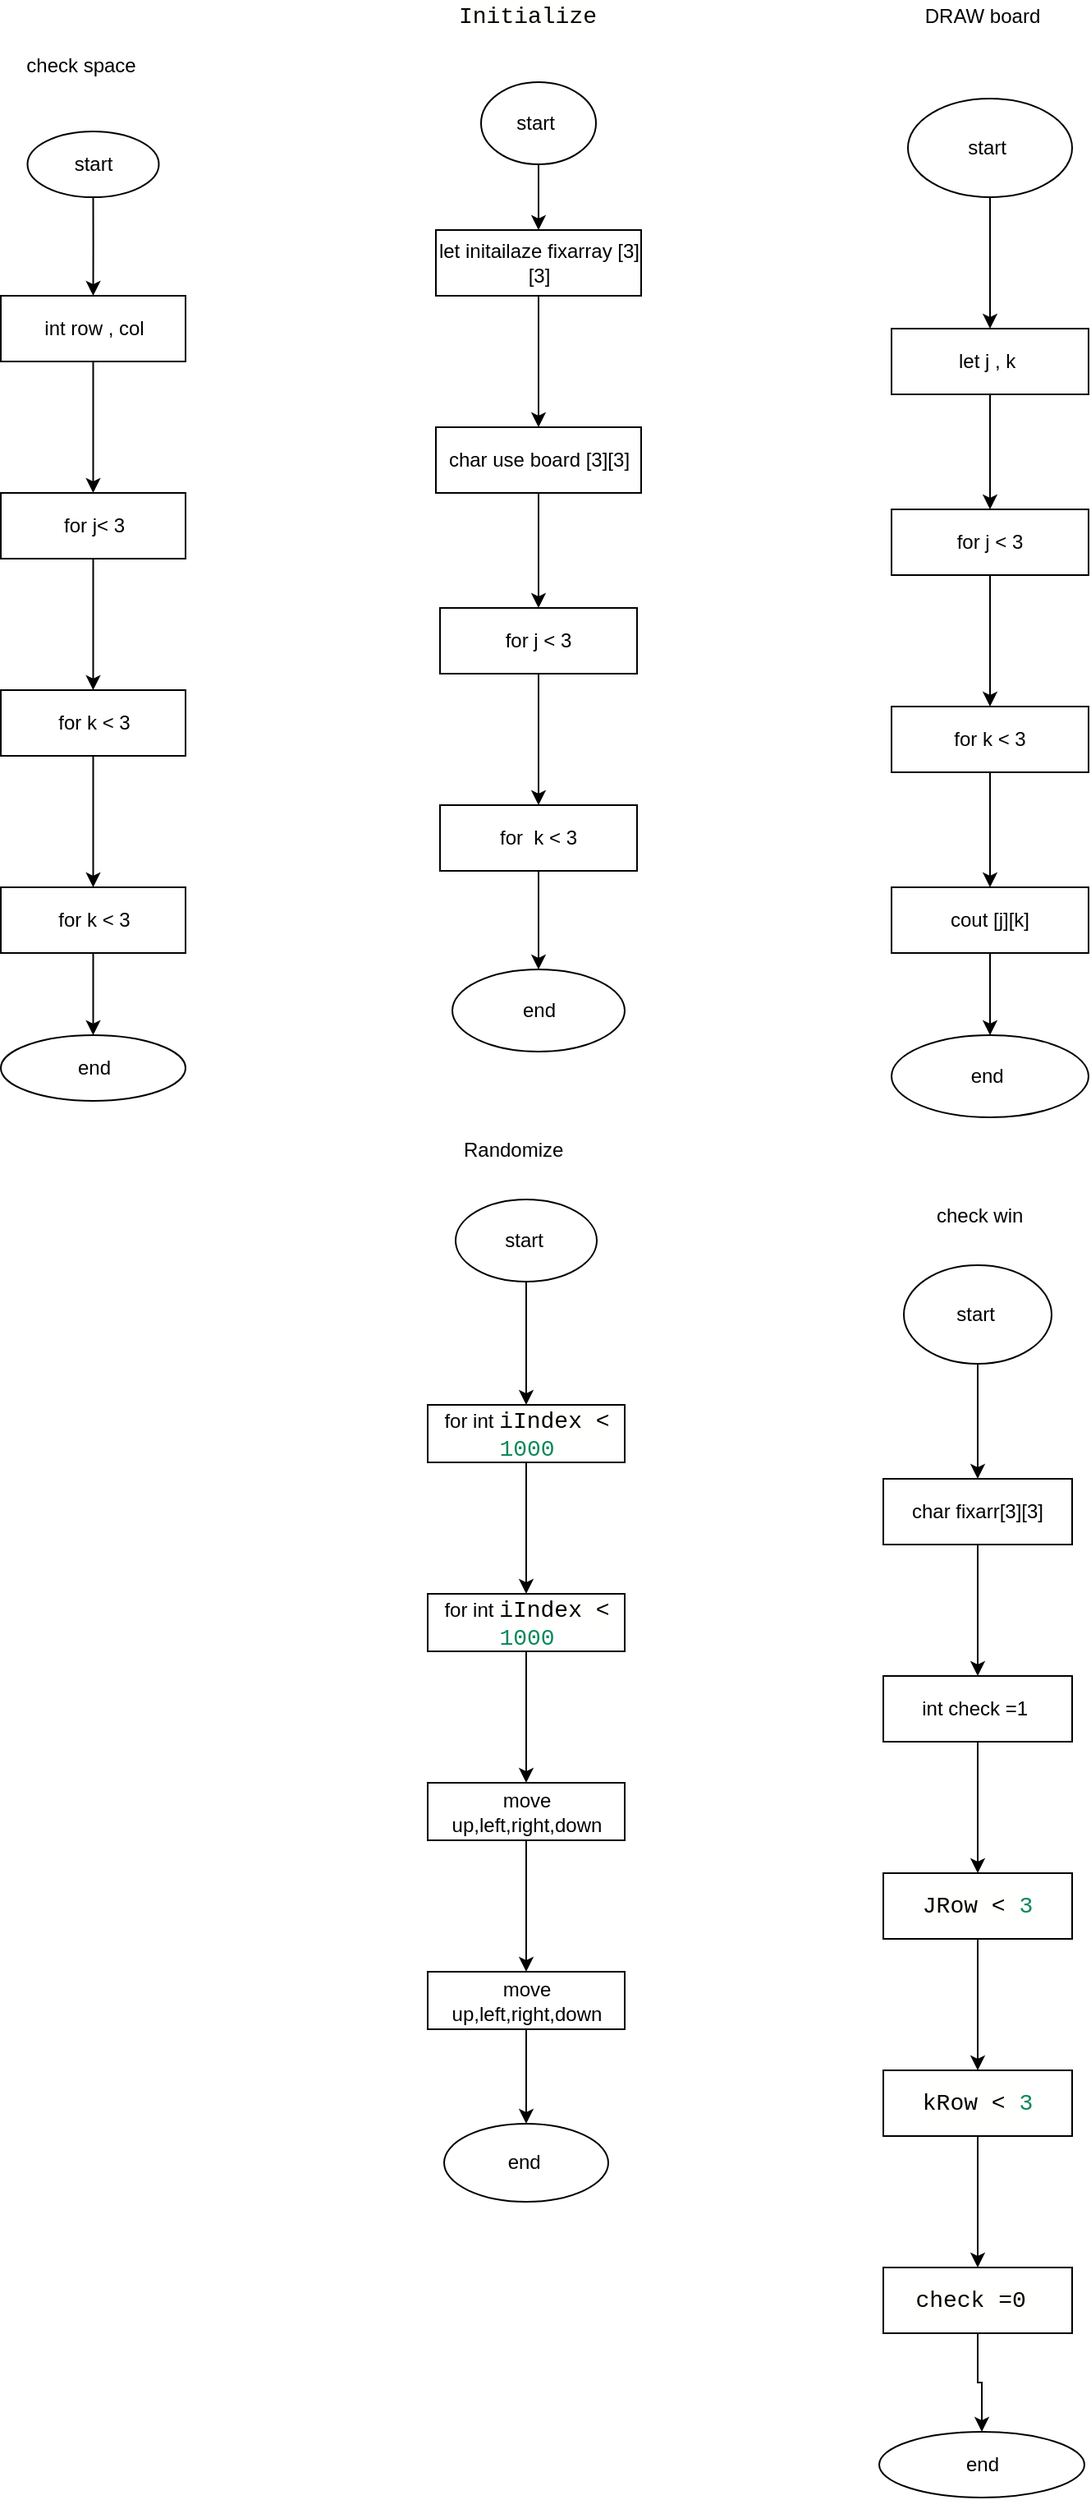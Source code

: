 <mxfile version="13.6.0" type="device"><diagram id="C5RBs43oDa-KdzZeNtuy" name="Page-1"><mxGraphModel dx="1209" dy="672" grid="1" gridSize="10" guides="1" tooltips="1" connect="1" arrows="1" fold="1" page="1" pageScale="1" pageWidth="827" pageHeight="1169" math="0" shadow="0"><root><mxCell id="WIyWlLk6GJQsqaUBKTNV-0"/><mxCell id="WIyWlLk6GJQsqaUBKTNV-1" parent="WIyWlLk6GJQsqaUBKTNV-0"/><mxCell id="FRVXNxdmEoR9gbVn5l6q-42" value="" style="edgeStyle=orthogonalEdgeStyle;rounded=0;orthogonalLoop=1;jettySize=auto;html=1;" edge="1" parent="WIyWlLk6GJQsqaUBKTNV-1" source="FRVXNxdmEoR9gbVn5l6q-40" target="FRVXNxdmEoR9gbVn5l6q-41"><mxGeometry relative="1" as="geometry"/></mxCell><mxCell id="FRVXNxdmEoR9gbVn5l6q-40" value="start&amp;nbsp;" style="ellipse;whiteSpace=wrap;html=1;" vertex="1" parent="WIyWlLk6GJQsqaUBKTNV-1"><mxGeometry x="370" y="90" width="70" height="50" as="geometry"/></mxCell><mxCell id="FRVXNxdmEoR9gbVn5l6q-44" value="" style="edgeStyle=orthogonalEdgeStyle;rounded=0;orthogonalLoop=1;jettySize=auto;html=1;" edge="1" parent="WIyWlLk6GJQsqaUBKTNV-1" source="FRVXNxdmEoR9gbVn5l6q-41" target="FRVXNxdmEoR9gbVn5l6q-43"><mxGeometry relative="1" as="geometry"/></mxCell><mxCell id="FRVXNxdmEoR9gbVn5l6q-41" value="let initailaze fixarray [3][3]" style="whiteSpace=wrap;html=1;" vertex="1" parent="WIyWlLk6GJQsqaUBKTNV-1"><mxGeometry x="342.5" y="180" width="125" height="40" as="geometry"/></mxCell><mxCell id="FRVXNxdmEoR9gbVn5l6q-46" value="" style="edgeStyle=orthogonalEdgeStyle;rounded=0;orthogonalLoop=1;jettySize=auto;html=1;" edge="1" parent="WIyWlLk6GJQsqaUBKTNV-1" source="FRVXNxdmEoR9gbVn5l6q-43" target="FRVXNxdmEoR9gbVn5l6q-45"><mxGeometry relative="1" as="geometry"/></mxCell><mxCell id="FRVXNxdmEoR9gbVn5l6q-43" value="char use board [3][3]" style="whiteSpace=wrap;html=1;" vertex="1" parent="WIyWlLk6GJQsqaUBKTNV-1"><mxGeometry x="342.5" y="300" width="125" height="40" as="geometry"/></mxCell><mxCell id="FRVXNxdmEoR9gbVn5l6q-48" value="" style="edgeStyle=orthogonalEdgeStyle;rounded=0;orthogonalLoop=1;jettySize=auto;html=1;" edge="1" parent="WIyWlLk6GJQsqaUBKTNV-1" source="FRVXNxdmEoR9gbVn5l6q-45" target="FRVXNxdmEoR9gbVn5l6q-47"><mxGeometry relative="1" as="geometry"/></mxCell><mxCell id="FRVXNxdmEoR9gbVn5l6q-45" value="for j &amp;lt; 3" style="whiteSpace=wrap;html=1;" vertex="1" parent="WIyWlLk6GJQsqaUBKTNV-1"><mxGeometry x="345" y="410" width="120" height="40" as="geometry"/></mxCell><mxCell id="FRVXNxdmEoR9gbVn5l6q-50" value="" style="edgeStyle=orthogonalEdgeStyle;rounded=0;orthogonalLoop=1;jettySize=auto;html=1;" edge="1" parent="WIyWlLk6GJQsqaUBKTNV-1" source="FRVXNxdmEoR9gbVn5l6q-47" target="FRVXNxdmEoR9gbVn5l6q-49"><mxGeometry relative="1" as="geometry"/></mxCell><mxCell id="FRVXNxdmEoR9gbVn5l6q-47" value="for&amp;nbsp; k &amp;lt; 3" style="whiteSpace=wrap;html=1;" vertex="1" parent="WIyWlLk6GJQsqaUBKTNV-1"><mxGeometry x="345" y="530" width="120" height="40" as="geometry"/></mxCell><mxCell id="FRVXNxdmEoR9gbVn5l6q-49" value="end" style="ellipse;whiteSpace=wrap;html=1;" vertex="1" parent="WIyWlLk6GJQsqaUBKTNV-1"><mxGeometry x="352.5" y="630" width="105" height="50" as="geometry"/></mxCell><mxCell id="FRVXNxdmEoR9gbVn5l6q-51" value="&lt;div style=&quot;background-color: rgb(255 , 255 , 254) ; font-family: &amp;#34;consolas&amp;#34; , &amp;#34;courier new&amp;#34; , monospace ; font-size: 14px ; line-height: 19px&quot;&gt;Initialize&lt;/div&gt;" style="text;html=1;align=center;verticalAlign=middle;resizable=0;points=[];autosize=1;" vertex="1" parent="WIyWlLk6GJQsqaUBKTNV-1"><mxGeometry x="352.5" y="40" width="90" height="20" as="geometry"/></mxCell><mxCell id="FRVXNxdmEoR9gbVn5l6q-54" value="" style="edgeStyle=orthogonalEdgeStyle;rounded=0;orthogonalLoop=1;jettySize=auto;html=1;" edge="1" parent="WIyWlLk6GJQsqaUBKTNV-1" source="FRVXNxdmEoR9gbVn5l6q-52" target="FRVXNxdmEoR9gbVn5l6q-53"><mxGeometry relative="1" as="geometry"/></mxCell><mxCell id="FRVXNxdmEoR9gbVn5l6q-52" value="start&amp;nbsp;" style="ellipse;whiteSpace=wrap;html=1;" vertex="1" parent="WIyWlLk6GJQsqaUBKTNV-1"><mxGeometry x="630" y="100" width="100" height="60" as="geometry"/></mxCell><mxCell id="FRVXNxdmEoR9gbVn5l6q-56" value="" style="edgeStyle=orthogonalEdgeStyle;rounded=0;orthogonalLoop=1;jettySize=auto;html=1;" edge="1" parent="WIyWlLk6GJQsqaUBKTNV-1" source="FRVXNxdmEoR9gbVn5l6q-53" target="FRVXNxdmEoR9gbVn5l6q-55"><mxGeometry relative="1" as="geometry"/></mxCell><mxCell id="FRVXNxdmEoR9gbVn5l6q-53" value="let j , k&amp;nbsp;" style="whiteSpace=wrap;html=1;" vertex="1" parent="WIyWlLk6GJQsqaUBKTNV-1"><mxGeometry x="620" y="240" width="120" height="40" as="geometry"/></mxCell><mxCell id="FRVXNxdmEoR9gbVn5l6q-58" value="" style="edgeStyle=orthogonalEdgeStyle;rounded=0;orthogonalLoop=1;jettySize=auto;html=1;" edge="1" parent="WIyWlLk6GJQsqaUBKTNV-1" source="FRVXNxdmEoR9gbVn5l6q-55" target="FRVXNxdmEoR9gbVn5l6q-57"><mxGeometry relative="1" as="geometry"/></mxCell><mxCell id="FRVXNxdmEoR9gbVn5l6q-55" value="for j &amp;lt; 3" style="whiteSpace=wrap;html=1;" vertex="1" parent="WIyWlLk6GJQsqaUBKTNV-1"><mxGeometry x="620" y="350" width="120" height="40" as="geometry"/></mxCell><mxCell id="FRVXNxdmEoR9gbVn5l6q-60" value="" style="edgeStyle=orthogonalEdgeStyle;rounded=0;orthogonalLoop=1;jettySize=auto;html=1;" edge="1" parent="WIyWlLk6GJQsqaUBKTNV-1" source="FRVXNxdmEoR9gbVn5l6q-57" target="FRVXNxdmEoR9gbVn5l6q-59"><mxGeometry relative="1" as="geometry"/></mxCell><mxCell id="FRVXNxdmEoR9gbVn5l6q-57" value="for k &amp;lt; 3" style="whiteSpace=wrap;html=1;" vertex="1" parent="WIyWlLk6GJQsqaUBKTNV-1"><mxGeometry x="620" y="470" width="120" height="40" as="geometry"/></mxCell><mxCell id="FRVXNxdmEoR9gbVn5l6q-62" value="" style="edgeStyle=orthogonalEdgeStyle;rounded=0;orthogonalLoop=1;jettySize=auto;html=1;" edge="1" parent="WIyWlLk6GJQsqaUBKTNV-1" source="FRVXNxdmEoR9gbVn5l6q-59" target="FRVXNxdmEoR9gbVn5l6q-61"><mxGeometry relative="1" as="geometry"/></mxCell><mxCell id="FRVXNxdmEoR9gbVn5l6q-59" value="cout [j][k]" style="whiteSpace=wrap;html=1;" vertex="1" parent="WIyWlLk6GJQsqaUBKTNV-1"><mxGeometry x="620" y="580" width="120" height="40" as="geometry"/></mxCell><mxCell id="FRVXNxdmEoR9gbVn5l6q-61" value="end&amp;nbsp;" style="ellipse;whiteSpace=wrap;html=1;" vertex="1" parent="WIyWlLk6GJQsqaUBKTNV-1"><mxGeometry x="620" y="670" width="120" height="50" as="geometry"/></mxCell><mxCell id="FRVXNxdmEoR9gbVn5l6q-63" value="DRAW board" style="text;html=1;align=center;verticalAlign=middle;resizable=0;points=[];autosize=1;" vertex="1" parent="WIyWlLk6GJQsqaUBKTNV-1"><mxGeometry x="630" y="40" width="90" height="20" as="geometry"/></mxCell><mxCell id="FRVXNxdmEoR9gbVn5l6q-66" value="" style="edgeStyle=orthogonalEdgeStyle;rounded=0;orthogonalLoop=1;jettySize=auto;html=1;" edge="1" parent="WIyWlLk6GJQsqaUBKTNV-1" source="FRVXNxdmEoR9gbVn5l6q-64" target="FRVXNxdmEoR9gbVn5l6q-65"><mxGeometry relative="1" as="geometry"/></mxCell><mxCell id="FRVXNxdmEoR9gbVn5l6q-64" value="start&amp;nbsp;" style="ellipse;whiteSpace=wrap;html=1;" vertex="1" parent="WIyWlLk6GJQsqaUBKTNV-1"><mxGeometry x="354.5" y="770" width="86" height="50" as="geometry"/></mxCell><mxCell id="FRVXNxdmEoR9gbVn5l6q-68" value="" style="edgeStyle=orthogonalEdgeStyle;rounded=0;orthogonalLoop=1;jettySize=auto;html=1;" edge="1" parent="WIyWlLk6GJQsqaUBKTNV-1" source="FRVXNxdmEoR9gbVn5l6q-65" target="FRVXNxdmEoR9gbVn5l6q-67"><mxGeometry relative="1" as="geometry"/></mxCell><mxCell id="FRVXNxdmEoR9gbVn5l6q-65" value="for int&amp;nbsp;&lt;span style=&quot;background-color: rgb(255 , 255 , 254) ; font-family: &amp;#34;consolas&amp;#34; , &amp;#34;courier new&amp;#34; , monospace ; font-size: 14px&quot;&gt;iIndex &amp;lt; &lt;/span&gt;&lt;span style=&quot;font-family: &amp;#34;consolas&amp;#34; , &amp;#34;courier new&amp;#34; , monospace ; font-size: 14px ; color: rgb(9 , 136 , 90)&quot;&gt;1000&lt;/span&gt;" style="whiteSpace=wrap;html=1;" vertex="1" parent="WIyWlLk6GJQsqaUBKTNV-1"><mxGeometry x="337.5" y="895" width="120" height="35" as="geometry"/></mxCell><mxCell id="FRVXNxdmEoR9gbVn5l6q-70" value="" style="edgeStyle=orthogonalEdgeStyle;rounded=0;orthogonalLoop=1;jettySize=auto;html=1;" edge="1" parent="WIyWlLk6GJQsqaUBKTNV-1" source="FRVXNxdmEoR9gbVn5l6q-67" target="FRVXNxdmEoR9gbVn5l6q-69"><mxGeometry relative="1" as="geometry"/></mxCell><mxCell id="FRVXNxdmEoR9gbVn5l6q-67" value="for int&amp;nbsp;&lt;span style=&quot;background-color: rgb(255 , 255 , 254) ; font-family: &amp;#34;consolas&amp;#34; , &amp;#34;courier new&amp;#34; , monospace ; font-size: 14px&quot;&gt;iIndex &amp;lt; &lt;/span&gt;&lt;span style=&quot;font-family: &amp;#34;consolas&amp;#34; , &amp;#34;courier new&amp;#34; , monospace ; font-size: 14px ; color: rgb(9 , 136 , 90)&quot;&gt;1000&lt;/span&gt;" style="whiteSpace=wrap;html=1;" vertex="1" parent="WIyWlLk6GJQsqaUBKTNV-1"><mxGeometry x="337.5" y="1010" width="120" height="35" as="geometry"/></mxCell><mxCell id="FRVXNxdmEoR9gbVn5l6q-72" value="" style="edgeStyle=orthogonalEdgeStyle;rounded=0;orthogonalLoop=1;jettySize=auto;html=1;" edge="1" parent="WIyWlLk6GJQsqaUBKTNV-1" source="FRVXNxdmEoR9gbVn5l6q-69" target="FRVXNxdmEoR9gbVn5l6q-71"><mxGeometry relative="1" as="geometry"/></mxCell><mxCell id="FRVXNxdmEoR9gbVn5l6q-69" value="move up,left,right,down" style="whiteSpace=wrap;html=1;" vertex="1" parent="WIyWlLk6GJQsqaUBKTNV-1"><mxGeometry x="337.5" y="1125" width="120" height="35" as="geometry"/></mxCell><mxCell id="FRVXNxdmEoR9gbVn5l6q-74" value="" style="edgeStyle=orthogonalEdgeStyle;rounded=0;orthogonalLoop=1;jettySize=auto;html=1;" edge="1" parent="WIyWlLk6GJQsqaUBKTNV-1" source="FRVXNxdmEoR9gbVn5l6q-71" target="FRVXNxdmEoR9gbVn5l6q-73"><mxGeometry relative="1" as="geometry"/></mxCell><mxCell id="FRVXNxdmEoR9gbVn5l6q-71" value="move up,left,right,down" style="whiteSpace=wrap;html=1;" vertex="1" parent="WIyWlLk6GJQsqaUBKTNV-1"><mxGeometry x="337.5" y="1240" width="120" height="35" as="geometry"/></mxCell><mxCell id="FRVXNxdmEoR9gbVn5l6q-73" value="end&amp;nbsp;" style="ellipse;whiteSpace=wrap;html=1;" vertex="1" parent="WIyWlLk6GJQsqaUBKTNV-1"><mxGeometry x="347.5" y="1332.5" width="100" height="47.5" as="geometry"/></mxCell><mxCell id="FRVXNxdmEoR9gbVn5l6q-75" value="Randomize&amp;nbsp;" style="text;html=1;align=center;verticalAlign=middle;resizable=0;points=[];autosize=1;" vertex="1" parent="WIyWlLk6GJQsqaUBKTNV-1"><mxGeometry x="350.5" y="730" width="80" height="20" as="geometry"/></mxCell><mxCell id="FRVXNxdmEoR9gbVn5l6q-76" value="check space" style="text;html=1;align=center;verticalAlign=middle;resizable=0;points=[];autosize=1;" vertex="1" parent="WIyWlLk6GJQsqaUBKTNV-1"><mxGeometry x="86.25" y="70" width="80" height="20" as="geometry"/></mxCell><mxCell id="FRVXNxdmEoR9gbVn5l6q-79" value="" style="edgeStyle=orthogonalEdgeStyle;rounded=0;orthogonalLoop=1;jettySize=auto;html=1;" edge="1" parent="WIyWlLk6GJQsqaUBKTNV-1" source="FRVXNxdmEoR9gbVn5l6q-77" target="FRVXNxdmEoR9gbVn5l6q-78"><mxGeometry relative="1" as="geometry"/></mxCell><mxCell id="FRVXNxdmEoR9gbVn5l6q-77" value="start" style="ellipse;whiteSpace=wrap;html=1;" vertex="1" parent="WIyWlLk6GJQsqaUBKTNV-1"><mxGeometry x="93.75" y="120" width="80" height="40" as="geometry"/></mxCell><mxCell id="FRVXNxdmEoR9gbVn5l6q-81" value="" style="edgeStyle=orthogonalEdgeStyle;rounded=0;orthogonalLoop=1;jettySize=auto;html=1;" edge="1" parent="WIyWlLk6GJQsqaUBKTNV-1" source="FRVXNxdmEoR9gbVn5l6q-78" target="FRVXNxdmEoR9gbVn5l6q-80"><mxGeometry relative="1" as="geometry"/></mxCell><mxCell id="FRVXNxdmEoR9gbVn5l6q-78" value="int row , col" style="whiteSpace=wrap;html=1;" vertex="1" parent="WIyWlLk6GJQsqaUBKTNV-1"><mxGeometry x="77.5" y="220" width="112.5" height="40" as="geometry"/></mxCell><mxCell id="FRVXNxdmEoR9gbVn5l6q-83" value="" style="edgeStyle=orthogonalEdgeStyle;rounded=0;orthogonalLoop=1;jettySize=auto;html=1;" edge="1" parent="WIyWlLk6GJQsqaUBKTNV-1" source="FRVXNxdmEoR9gbVn5l6q-80" target="FRVXNxdmEoR9gbVn5l6q-82"><mxGeometry relative="1" as="geometry"/></mxCell><mxCell id="FRVXNxdmEoR9gbVn5l6q-80" value="for j&amp;lt; 3" style="whiteSpace=wrap;html=1;" vertex="1" parent="WIyWlLk6GJQsqaUBKTNV-1"><mxGeometry x="77.5" y="340" width="112.5" height="40" as="geometry"/></mxCell><mxCell id="FRVXNxdmEoR9gbVn5l6q-85" value="" style="edgeStyle=orthogonalEdgeStyle;rounded=0;orthogonalLoop=1;jettySize=auto;html=1;" edge="1" parent="WIyWlLk6GJQsqaUBKTNV-1" source="FRVXNxdmEoR9gbVn5l6q-82" target="FRVXNxdmEoR9gbVn5l6q-84"><mxGeometry relative="1" as="geometry"/></mxCell><mxCell id="FRVXNxdmEoR9gbVn5l6q-82" value="for k &amp;lt; 3" style="whiteSpace=wrap;html=1;" vertex="1" parent="WIyWlLk6GJQsqaUBKTNV-1"><mxGeometry x="77.5" y="460" width="112.5" height="40" as="geometry"/></mxCell><mxCell id="FRVXNxdmEoR9gbVn5l6q-87" value="" style="edgeStyle=orthogonalEdgeStyle;rounded=0;orthogonalLoop=1;jettySize=auto;html=1;" edge="1" parent="WIyWlLk6GJQsqaUBKTNV-1" source="FRVXNxdmEoR9gbVn5l6q-84" target="FRVXNxdmEoR9gbVn5l6q-86"><mxGeometry relative="1" as="geometry"/></mxCell><mxCell id="FRVXNxdmEoR9gbVn5l6q-84" value="for k &amp;lt; 3" style="whiteSpace=wrap;html=1;" vertex="1" parent="WIyWlLk6GJQsqaUBKTNV-1"><mxGeometry x="77.5" y="580" width="112.5" height="40" as="geometry"/></mxCell><mxCell id="FRVXNxdmEoR9gbVn5l6q-86" value="end" style="ellipse;whiteSpace=wrap;html=1;" vertex="1" parent="WIyWlLk6GJQsqaUBKTNV-1"><mxGeometry x="77.5" y="670" width="112.5" height="40" as="geometry"/></mxCell><mxCell id="FRVXNxdmEoR9gbVn5l6q-90" value="" style="edgeStyle=orthogonalEdgeStyle;rounded=0;orthogonalLoop=1;jettySize=auto;html=1;" edge="1" parent="WIyWlLk6GJQsqaUBKTNV-1" source="FRVXNxdmEoR9gbVn5l6q-88" target="FRVXNxdmEoR9gbVn5l6q-89"><mxGeometry relative="1" as="geometry"/></mxCell><mxCell id="FRVXNxdmEoR9gbVn5l6q-88" value="start&amp;nbsp;" style="ellipse;whiteSpace=wrap;html=1;" vertex="1" parent="WIyWlLk6GJQsqaUBKTNV-1"><mxGeometry x="627.5" y="810" width="90" height="60" as="geometry"/></mxCell><mxCell id="FRVXNxdmEoR9gbVn5l6q-92" value="" style="edgeStyle=orthogonalEdgeStyle;rounded=0;orthogonalLoop=1;jettySize=auto;html=1;" edge="1" parent="WIyWlLk6GJQsqaUBKTNV-1" source="FRVXNxdmEoR9gbVn5l6q-89" target="FRVXNxdmEoR9gbVn5l6q-91"><mxGeometry relative="1" as="geometry"/></mxCell><mxCell id="FRVXNxdmEoR9gbVn5l6q-89" value="char fixarr[3][3]" style="whiteSpace=wrap;html=1;" vertex="1" parent="WIyWlLk6GJQsqaUBKTNV-1"><mxGeometry x="615" y="940" width="115" height="40" as="geometry"/></mxCell><mxCell id="FRVXNxdmEoR9gbVn5l6q-94" value="" style="edgeStyle=orthogonalEdgeStyle;rounded=0;orthogonalLoop=1;jettySize=auto;html=1;" edge="1" parent="WIyWlLk6GJQsqaUBKTNV-1" source="FRVXNxdmEoR9gbVn5l6q-91" target="FRVXNxdmEoR9gbVn5l6q-93"><mxGeometry relative="1" as="geometry"/></mxCell><mxCell id="FRVXNxdmEoR9gbVn5l6q-91" value="int check =1&amp;nbsp;" style="whiteSpace=wrap;html=1;" vertex="1" parent="WIyWlLk6GJQsqaUBKTNV-1"><mxGeometry x="615" y="1060" width="115" height="40" as="geometry"/></mxCell><mxCell id="FRVXNxdmEoR9gbVn5l6q-96" value="" style="edgeStyle=orthogonalEdgeStyle;rounded=0;orthogonalLoop=1;jettySize=auto;html=1;" edge="1" parent="WIyWlLk6GJQsqaUBKTNV-1" source="FRVXNxdmEoR9gbVn5l6q-93" target="FRVXNxdmEoR9gbVn5l6q-95"><mxGeometry relative="1" as="geometry"/></mxCell><mxCell id="FRVXNxdmEoR9gbVn5l6q-93" value="&lt;div style=&quot;background-color: rgb(255 , 255 , 254) ; font-family: &amp;#34;consolas&amp;#34; , &amp;#34;courier new&amp;#34; , monospace ; font-size: 14px ; line-height: 19px&quot;&gt;JRow &amp;lt; &lt;span style=&quot;color: #09885a&quot;&gt;3&lt;/span&gt;&lt;/div&gt;" style="whiteSpace=wrap;html=1;" vertex="1" parent="WIyWlLk6GJQsqaUBKTNV-1"><mxGeometry x="615" y="1180" width="115" height="40" as="geometry"/></mxCell><mxCell id="FRVXNxdmEoR9gbVn5l6q-98" value="" style="edgeStyle=orthogonalEdgeStyle;rounded=0;orthogonalLoop=1;jettySize=auto;html=1;" edge="1" parent="WIyWlLk6GJQsqaUBKTNV-1" source="FRVXNxdmEoR9gbVn5l6q-95" target="FRVXNxdmEoR9gbVn5l6q-97"><mxGeometry relative="1" as="geometry"/></mxCell><mxCell id="FRVXNxdmEoR9gbVn5l6q-95" value="&lt;div style=&quot;background-color: rgb(255 , 255 , 254) ; font-family: &amp;#34;consolas&amp;#34; , &amp;#34;courier new&amp;#34; , monospace ; font-size: 14px ; line-height: 19px&quot;&gt;kRow &amp;lt; &lt;span style=&quot;color: #09885a&quot;&gt;3&lt;/span&gt;&lt;/div&gt;" style="whiteSpace=wrap;html=1;" vertex="1" parent="WIyWlLk6GJQsqaUBKTNV-1"><mxGeometry x="615" y="1300" width="115" height="40" as="geometry"/></mxCell><mxCell id="FRVXNxdmEoR9gbVn5l6q-100" value="" style="edgeStyle=orthogonalEdgeStyle;rounded=0;orthogonalLoop=1;jettySize=auto;html=1;" edge="1" parent="WIyWlLk6GJQsqaUBKTNV-1" source="FRVXNxdmEoR9gbVn5l6q-97" target="FRVXNxdmEoR9gbVn5l6q-99"><mxGeometry relative="1" as="geometry"/></mxCell><mxCell id="FRVXNxdmEoR9gbVn5l6q-97" value="&lt;div style=&quot;background-color: rgb(255 , 255 , 254) ; font-family: &amp;#34;consolas&amp;#34; , &amp;#34;courier new&amp;#34; , monospace ; font-size: 14px ; line-height: 19px&quot;&gt;check =0&amp;nbsp;&lt;/div&gt;" style="whiteSpace=wrap;html=1;" vertex="1" parent="WIyWlLk6GJQsqaUBKTNV-1"><mxGeometry x="615" y="1420" width="115" height="40" as="geometry"/></mxCell><mxCell id="FRVXNxdmEoR9gbVn5l6q-99" value="end" style="ellipse;whiteSpace=wrap;html=1;" vertex="1" parent="WIyWlLk6GJQsqaUBKTNV-1"><mxGeometry x="612.5" y="1520" width="125" height="40" as="geometry"/></mxCell><mxCell id="FRVXNxdmEoR9gbVn5l6q-101" value="check win&amp;nbsp;" style="text;html=1;align=center;verticalAlign=middle;resizable=0;points=[];autosize=1;" vertex="1" parent="WIyWlLk6GJQsqaUBKTNV-1"><mxGeometry x="640" y="770" width="70" height="20" as="geometry"/></mxCell></root></mxGraphModel></diagram></mxfile>